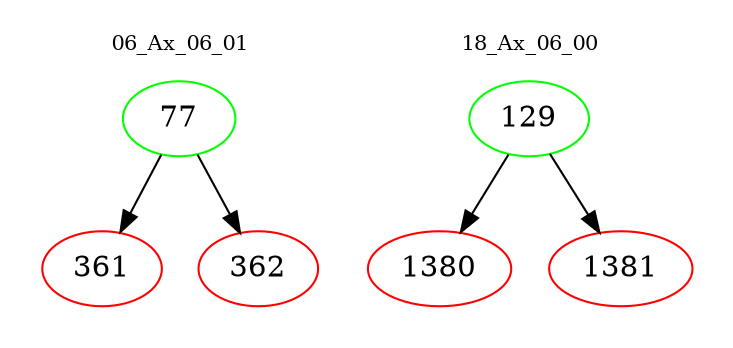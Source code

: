 digraph{
subgraph cluster_0 {
color = white
label = "06_Ax_06_01";
fontsize=10;
T0_77 [label="77", color="green"]
T0_77 -> T0_361 [color="black"]
T0_361 [label="361", color="red"]
T0_77 -> T0_362 [color="black"]
T0_362 [label="362", color="red"]
}
subgraph cluster_1 {
color = white
label = "18_Ax_06_00";
fontsize=10;
T1_129 [label="129", color="green"]
T1_129 -> T1_1380 [color="black"]
T1_1380 [label="1380", color="red"]
T1_129 -> T1_1381 [color="black"]
T1_1381 [label="1381", color="red"]
}
}

